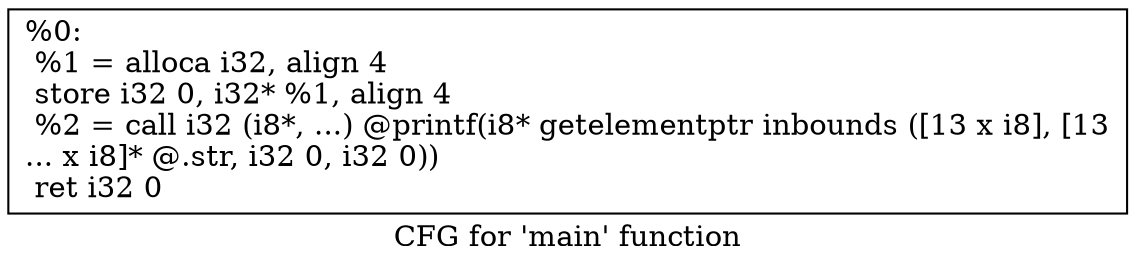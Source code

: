 digraph "CFG for 'main' function" {
	label="CFG for 'main' function";

	Node0x563faa3514c0 [shape=record,label="{%0:\l  %1 = alloca i32, align 4\l  store i32 0, i32* %1, align 4\l  %2 = call i32 (i8*, ...) @printf(i8* getelementptr inbounds ([13 x i8], [13\l... x i8]* @.str, i32 0, i32 0))\l  ret i32 0\l}"];
}
